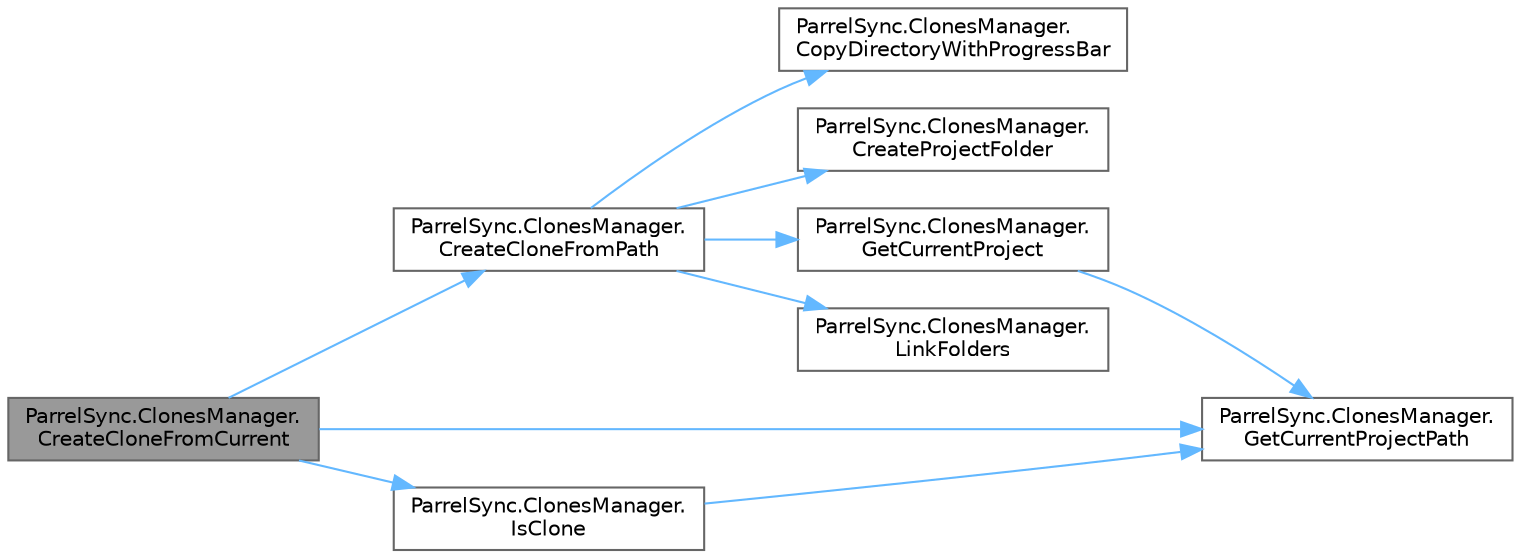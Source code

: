 digraph "ParrelSync.ClonesManager.CreateCloneFromCurrent"
{
 // LATEX_PDF_SIZE
  bgcolor="transparent";
  edge [fontname=Helvetica,fontsize=10,labelfontname=Helvetica,labelfontsize=10];
  node [fontname=Helvetica,fontsize=10,shape=box,height=0.2,width=0.4];
  rankdir="LR";
  Node1 [id="Node000001",label="ParrelSync.ClonesManager.\lCreateCloneFromCurrent",height=0.2,width=0.4,color="gray40", fillcolor="grey60", style="filled", fontcolor="black",tooltip="Creates clone from the project currently open in Unity Editor."];
  Node1 -> Node2 [id="edge1_Node000001_Node000002",color="steelblue1",style="solid",tooltip=" "];
  Node2 [id="Node000002",label="ParrelSync.ClonesManager.\lCreateCloneFromPath",height=0.2,width=0.4,color="grey40", fillcolor="white", style="filled",URL="$class_parrel_sync_1_1_clones_manager.html#a6ad4ab60d3ff69172fa44a4140b637c2",tooltip="Creates clone of the project located at the given path."];
  Node2 -> Node3 [id="edge2_Node000002_Node000003",color="steelblue1",style="solid",tooltip=" "];
  Node3 [id="Node000003",label="ParrelSync.ClonesManager.\lCopyDirectoryWithProgressBar",height=0.2,width=0.4,color="grey40", fillcolor="white", style="filled",URL="$class_parrel_sync_1_1_clones_manager.html#ae7420e491d42190b1e91addb38e53b60",tooltip="Copies directory located at sourcePath to destinationPath. Displays a progress bar."];
  Node2 -> Node4 [id="edge3_Node000002_Node000004",color="steelblue1",style="solid",tooltip=" "];
  Node4 [id="Node000004",label="ParrelSync.ClonesManager.\lCreateProjectFolder",height=0.2,width=0.4,color="grey40", fillcolor="white", style="filled",URL="$class_parrel_sync_1_1_clones_manager.html#a2c8f7ed46eecd10baf6947c15235590e",tooltip="Creates an empty folder using data in the given Project object."];
  Node2 -> Node5 [id="edge4_Node000002_Node000005",color="steelblue1",style="solid",tooltip=" "];
  Node5 [id="Node000005",label="ParrelSync.ClonesManager.\lGetCurrentProject",height=0.2,width=0.4,color="grey40", fillcolor="white", style="filled",URL="$class_parrel_sync_1_1_clones_manager.html#abad197fdc686fcc0a0d91b1549b37bc3",tooltip="Return a project object that describes all the paths we need to clone it."];
  Node5 -> Node6 [id="edge5_Node000005_Node000006",color="steelblue1",style="solid",tooltip=" "];
  Node6 [id="Node000006",label="ParrelSync.ClonesManager.\lGetCurrentProjectPath",height=0.2,width=0.4,color="grey40", fillcolor="white", style="filled",URL="$class_parrel_sync_1_1_clones_manager.html#af0dcee05792effb3b56a606bc0bee481",tooltip="Get the path to the current unityEditor project folder's info."];
  Node2 -> Node7 [id="edge6_Node000002_Node000007",color="steelblue1",style="solid",tooltip=" "];
  Node7 [id="Node000007",label="ParrelSync.ClonesManager.\lLinkFolders",height=0.2,width=0.4,color="grey40", fillcolor="white", style="filled",URL="$class_parrel_sync_1_1_clones_manager.html#a2c735812015573d5ba98e95fc203a6e9",tooltip="Create a link / junction from the original project to it's clone."];
  Node1 -> Node6 [id="edge7_Node000001_Node000006",color="steelblue1",style="solid",tooltip=" "];
  Node1 -> Node8 [id="edge8_Node000001_Node000008",color="steelblue1",style="solid",tooltip=" "];
  Node8 [id="Node000008",label="ParrelSync.ClonesManager.\lIsClone",height=0.2,width=0.4,color="grey40", fillcolor="white", style="filled",URL="$class_parrel_sync_1_1_clones_manager.html#a397671f995699eaec602004aa35f82f2",tooltip="Returns true if the project currently open in Unity Editor is a clone."];
  Node8 -> Node6 [id="edge9_Node000008_Node000006",color="steelblue1",style="solid",tooltip=" "];
}
